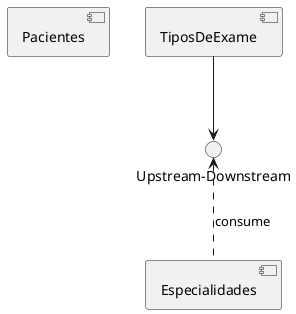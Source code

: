 @startuml

skinparam componentStyle uml2

component [Pacientes]
component [TiposDeExame]
component [Especialidades]

interface "Upstream-Downstream" as Especialidades_to_TiposDeExame
[TiposDeExame] --> Especialidades_to_TiposDeExame
Especialidades_to_TiposDeExame <.. [Especialidades] : consume



@enduml
